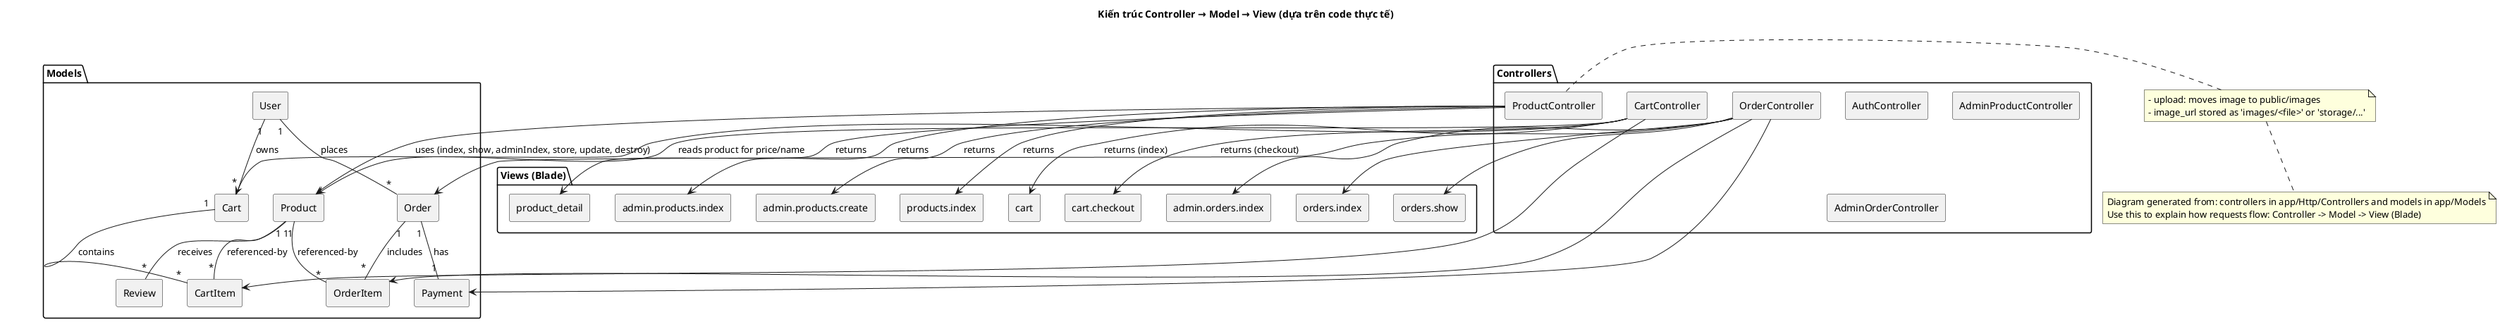 @startuml
skinparam componentStyle rectangle
skinparam shadowing false

title Kiến trúc Controller → Model → View (dựa trên code thực tế)

package "Controllers" {
  [ProductController]
  [CartController]
  [OrderController]
  [AuthController]
  [AdminProductController]
  [AdminOrderController]
}

package "Models" {
  [User]
  [Product]
  [Cart]
  [CartItem]
  [Order]
  [OrderItem]
  [Payment]
  [Review]
}

package "Views (Blade)" {
  [products.index]
  [product_detail]
  [admin.products.index]
  [admin.products.create]
  [cart]
  [cart.checkout]
  [orders.index]
  [orders.show]
  [admin.orders.index]
}

' --- Controller to Model mappings (from code)
[ProductController] --> [Product] : uses (index, show, adminIndex, store, update, destroy)
[CartController] --> [Cart]
[CartController] --> [CartItem]
[CartController] --> [Product] : reads product for price/name
[OrderController] --> [Order]
[OrderController] --> [OrderItem]
[OrderController] --> [Payment]

' --- Controller to View mappings
[ProductController] --> [products.index] : returns
[ProductController] --> [product_detail] : returns
[ProductController] --> [admin.products.index] : returns
[ProductController] --> [admin.products.create] : returns

[CartController] --> [cart] : returns (index)
[CartController] --> [cart.checkout] : returns (checkout)

[OrderController] --> [orders.index]
[OrderController] --> [orders.show]
[OrderController] --> [admin.orders.index]

' --- Model relationships (from migrations & models)
[User] "1" -- "*" [Cart] : owns
[Cart] "1" -- "*" [CartItem] : contains
[Product] "1" -- "*" [CartItem] : referenced-by
[Order] "1" -- "*" [OrderItem] : includes
[Product] "1" -- "*" [OrderItem] : referenced-by
[Order] "1" -- "1" [Payment] : has
[Product] "1" -- "*" [Review] : receives
[User] "1" -- "*" [Order] : places

' --- Notes for reviewers
note right of [ProductController]
  - upload: moves image to public/images
  - image_url stored as 'images/<file>' or 'storage/...'
end note

note bottom
  Diagram generated from: controllers in app/Http/Controllers and models in app/Models
  Use this to explain how requests flow: Controller -> Model -> View (Blade)
end note

@enduml